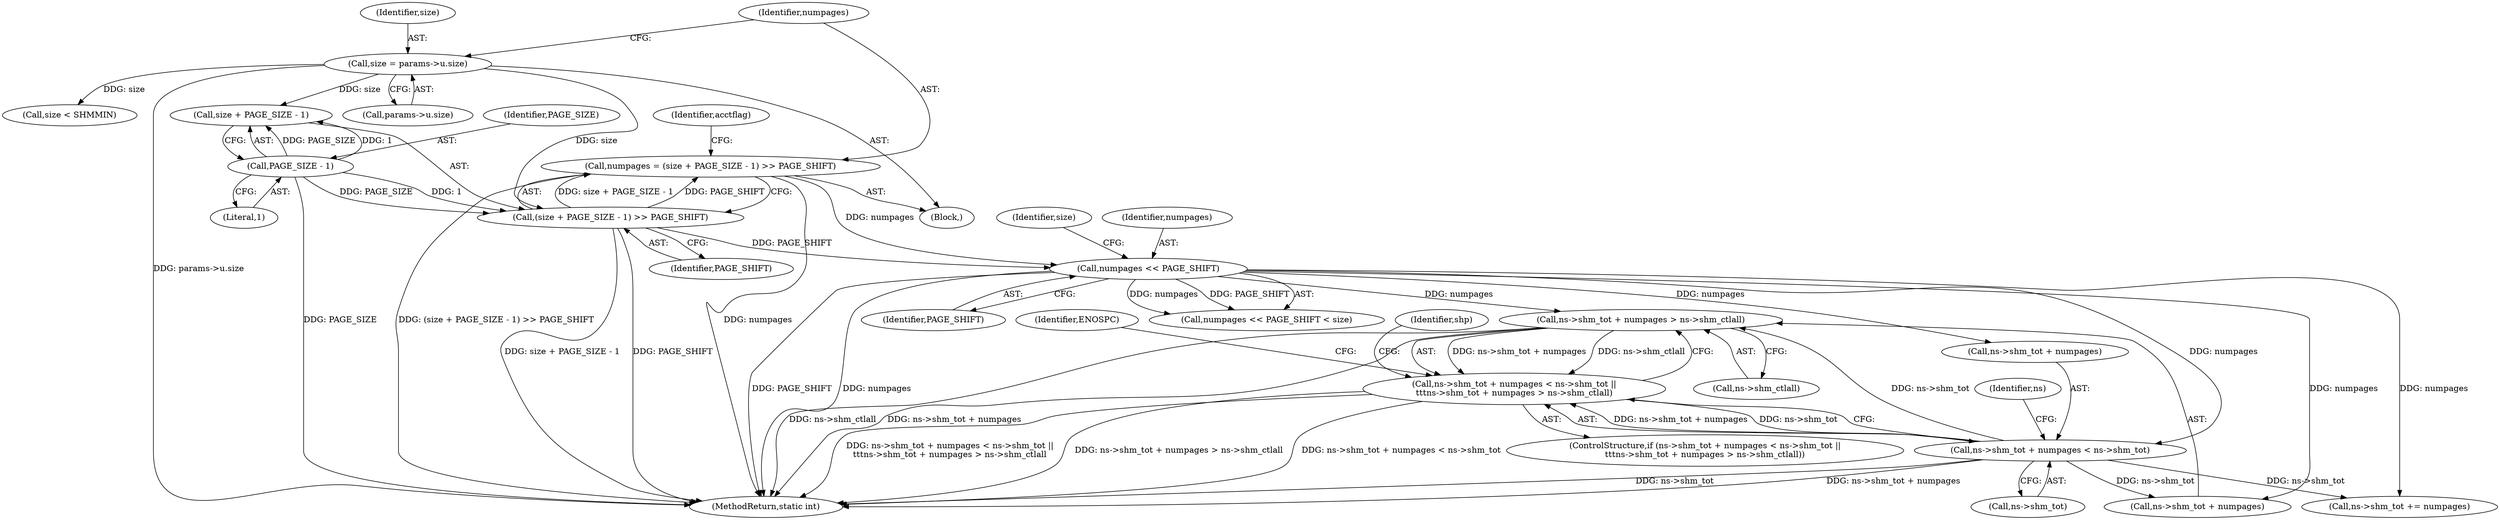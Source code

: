 digraph "0_linux_b9a532277938798b53178d5a66af6e2915cb27cf_0@pointer" {
"1000179" [label="(Call,ns->shm_tot + numpages > ns->shm_ctlall)"];
"1000170" [label="(Call,ns->shm_tot + numpages < ns->shm_tot)"];
"1000161" [label="(Call,numpages << PAGE_SHIFT)"];
"1000130" [label="(Call,numpages = (size + PAGE_SIZE - 1) >> PAGE_SHIFT)"];
"1000132" [label="(Call,(size + PAGE_SIZE - 1) >> PAGE_SHIFT)"];
"1000120" [label="(Call,size = params->u.size)"];
"1000135" [label="(Call,PAGE_SIZE - 1)"];
"1000169" [label="(Call,ns->shm_tot + numpages < ns->shm_tot ||\n\t\t\tns->shm_tot + numpages > ns->shm_ctlall)"];
"1000133" [label="(Call,size + PAGE_SIZE - 1)"];
"1000190" [label="(Identifier,ENOSPC)"];
"1000161" [label="(Call,numpages << PAGE_SHIFT)"];
"1000192" [label="(Identifier,shp)"];
"1000137" [label="(Literal,1)"];
"1000168" [label="(ControlStructure,if (ns->shm_tot + numpages < ns->shm_tot ||\n\t\t\tns->shm_tot + numpages > ns->shm_ctlall))"];
"1000182" [label="(Identifier,ns)"];
"1000164" [label="(Identifier,size)"];
"1000120" [label="(Call,size = params->u.size)"];
"1000162" [label="(Identifier,numpages)"];
"1000171" [label="(Call,ns->shm_tot + numpages)"];
"1000138" [label="(Identifier,PAGE_SHIFT)"];
"1000415" [label="(Call,ns->shm_tot += numpages)"];
"1000130" [label="(Call,numpages = (size + PAGE_SIZE - 1) >> PAGE_SHIFT)"];
"1000144" [label="(Identifier,acctflag)"];
"1000176" [label="(Call,ns->shm_tot)"];
"1000170" [label="(Call,ns->shm_tot + numpages < ns->shm_tot)"];
"1000135" [label="(Call,PAGE_SIZE - 1)"];
"1000106" [label="(Block,)"];
"1000121" [label="(Identifier,size)"];
"1000148" [label="(Call,size < SHMMIN)"];
"1000180" [label="(Call,ns->shm_tot + numpages)"];
"1000456" [label="(MethodReturn,static int)"];
"1000163" [label="(Identifier,PAGE_SHIFT)"];
"1000132" [label="(Call,(size + PAGE_SIZE - 1) >> PAGE_SHIFT)"];
"1000122" [label="(Call,params->u.size)"];
"1000160" [label="(Call,numpages << PAGE_SHIFT < size)"];
"1000179" [label="(Call,ns->shm_tot + numpages > ns->shm_ctlall)"];
"1000131" [label="(Identifier,numpages)"];
"1000185" [label="(Call,ns->shm_ctlall)"];
"1000169" [label="(Call,ns->shm_tot + numpages < ns->shm_tot ||\n\t\t\tns->shm_tot + numpages > ns->shm_ctlall)"];
"1000136" [label="(Identifier,PAGE_SIZE)"];
"1000179" -> "1000169"  [label="AST: "];
"1000179" -> "1000185"  [label="CFG: "];
"1000180" -> "1000179"  [label="AST: "];
"1000185" -> "1000179"  [label="AST: "];
"1000169" -> "1000179"  [label="CFG: "];
"1000179" -> "1000456"  [label="DDG: ns->shm_ctlall"];
"1000179" -> "1000456"  [label="DDG: ns->shm_tot + numpages"];
"1000179" -> "1000169"  [label="DDG: ns->shm_tot + numpages"];
"1000179" -> "1000169"  [label="DDG: ns->shm_ctlall"];
"1000170" -> "1000179"  [label="DDG: ns->shm_tot"];
"1000161" -> "1000179"  [label="DDG: numpages"];
"1000170" -> "1000169"  [label="AST: "];
"1000170" -> "1000176"  [label="CFG: "];
"1000171" -> "1000170"  [label="AST: "];
"1000176" -> "1000170"  [label="AST: "];
"1000182" -> "1000170"  [label="CFG: "];
"1000169" -> "1000170"  [label="CFG: "];
"1000170" -> "1000456"  [label="DDG: ns->shm_tot"];
"1000170" -> "1000456"  [label="DDG: ns->shm_tot + numpages"];
"1000170" -> "1000169"  [label="DDG: ns->shm_tot + numpages"];
"1000170" -> "1000169"  [label="DDG: ns->shm_tot"];
"1000161" -> "1000170"  [label="DDG: numpages"];
"1000170" -> "1000180"  [label="DDG: ns->shm_tot"];
"1000170" -> "1000415"  [label="DDG: ns->shm_tot"];
"1000161" -> "1000160"  [label="AST: "];
"1000161" -> "1000163"  [label="CFG: "];
"1000162" -> "1000161"  [label="AST: "];
"1000163" -> "1000161"  [label="AST: "];
"1000164" -> "1000161"  [label="CFG: "];
"1000161" -> "1000456"  [label="DDG: PAGE_SHIFT"];
"1000161" -> "1000456"  [label="DDG: numpages"];
"1000161" -> "1000160"  [label="DDG: numpages"];
"1000161" -> "1000160"  [label="DDG: PAGE_SHIFT"];
"1000130" -> "1000161"  [label="DDG: numpages"];
"1000132" -> "1000161"  [label="DDG: PAGE_SHIFT"];
"1000161" -> "1000171"  [label="DDG: numpages"];
"1000161" -> "1000180"  [label="DDG: numpages"];
"1000161" -> "1000415"  [label="DDG: numpages"];
"1000130" -> "1000106"  [label="AST: "];
"1000130" -> "1000132"  [label="CFG: "];
"1000131" -> "1000130"  [label="AST: "];
"1000132" -> "1000130"  [label="AST: "];
"1000144" -> "1000130"  [label="CFG: "];
"1000130" -> "1000456"  [label="DDG: (size + PAGE_SIZE - 1) >> PAGE_SHIFT"];
"1000130" -> "1000456"  [label="DDG: numpages"];
"1000132" -> "1000130"  [label="DDG: size + PAGE_SIZE - 1"];
"1000132" -> "1000130"  [label="DDG: PAGE_SHIFT"];
"1000132" -> "1000138"  [label="CFG: "];
"1000133" -> "1000132"  [label="AST: "];
"1000138" -> "1000132"  [label="AST: "];
"1000132" -> "1000456"  [label="DDG: size + PAGE_SIZE - 1"];
"1000132" -> "1000456"  [label="DDG: PAGE_SHIFT"];
"1000120" -> "1000132"  [label="DDG: size"];
"1000135" -> "1000132"  [label="DDG: PAGE_SIZE"];
"1000135" -> "1000132"  [label="DDG: 1"];
"1000120" -> "1000106"  [label="AST: "];
"1000120" -> "1000122"  [label="CFG: "];
"1000121" -> "1000120"  [label="AST: "];
"1000122" -> "1000120"  [label="AST: "];
"1000131" -> "1000120"  [label="CFG: "];
"1000120" -> "1000456"  [label="DDG: params->u.size"];
"1000120" -> "1000133"  [label="DDG: size"];
"1000120" -> "1000148"  [label="DDG: size"];
"1000135" -> "1000133"  [label="AST: "];
"1000135" -> "1000137"  [label="CFG: "];
"1000136" -> "1000135"  [label="AST: "];
"1000137" -> "1000135"  [label="AST: "];
"1000133" -> "1000135"  [label="CFG: "];
"1000135" -> "1000456"  [label="DDG: PAGE_SIZE"];
"1000135" -> "1000133"  [label="DDG: PAGE_SIZE"];
"1000135" -> "1000133"  [label="DDG: 1"];
"1000169" -> "1000168"  [label="AST: "];
"1000190" -> "1000169"  [label="CFG: "];
"1000192" -> "1000169"  [label="CFG: "];
"1000169" -> "1000456"  [label="DDG: ns->shm_tot + numpages < ns->shm_tot ||\n\t\t\tns->shm_tot + numpages > ns->shm_ctlall"];
"1000169" -> "1000456"  [label="DDG: ns->shm_tot + numpages > ns->shm_ctlall"];
"1000169" -> "1000456"  [label="DDG: ns->shm_tot + numpages < ns->shm_tot"];
}
